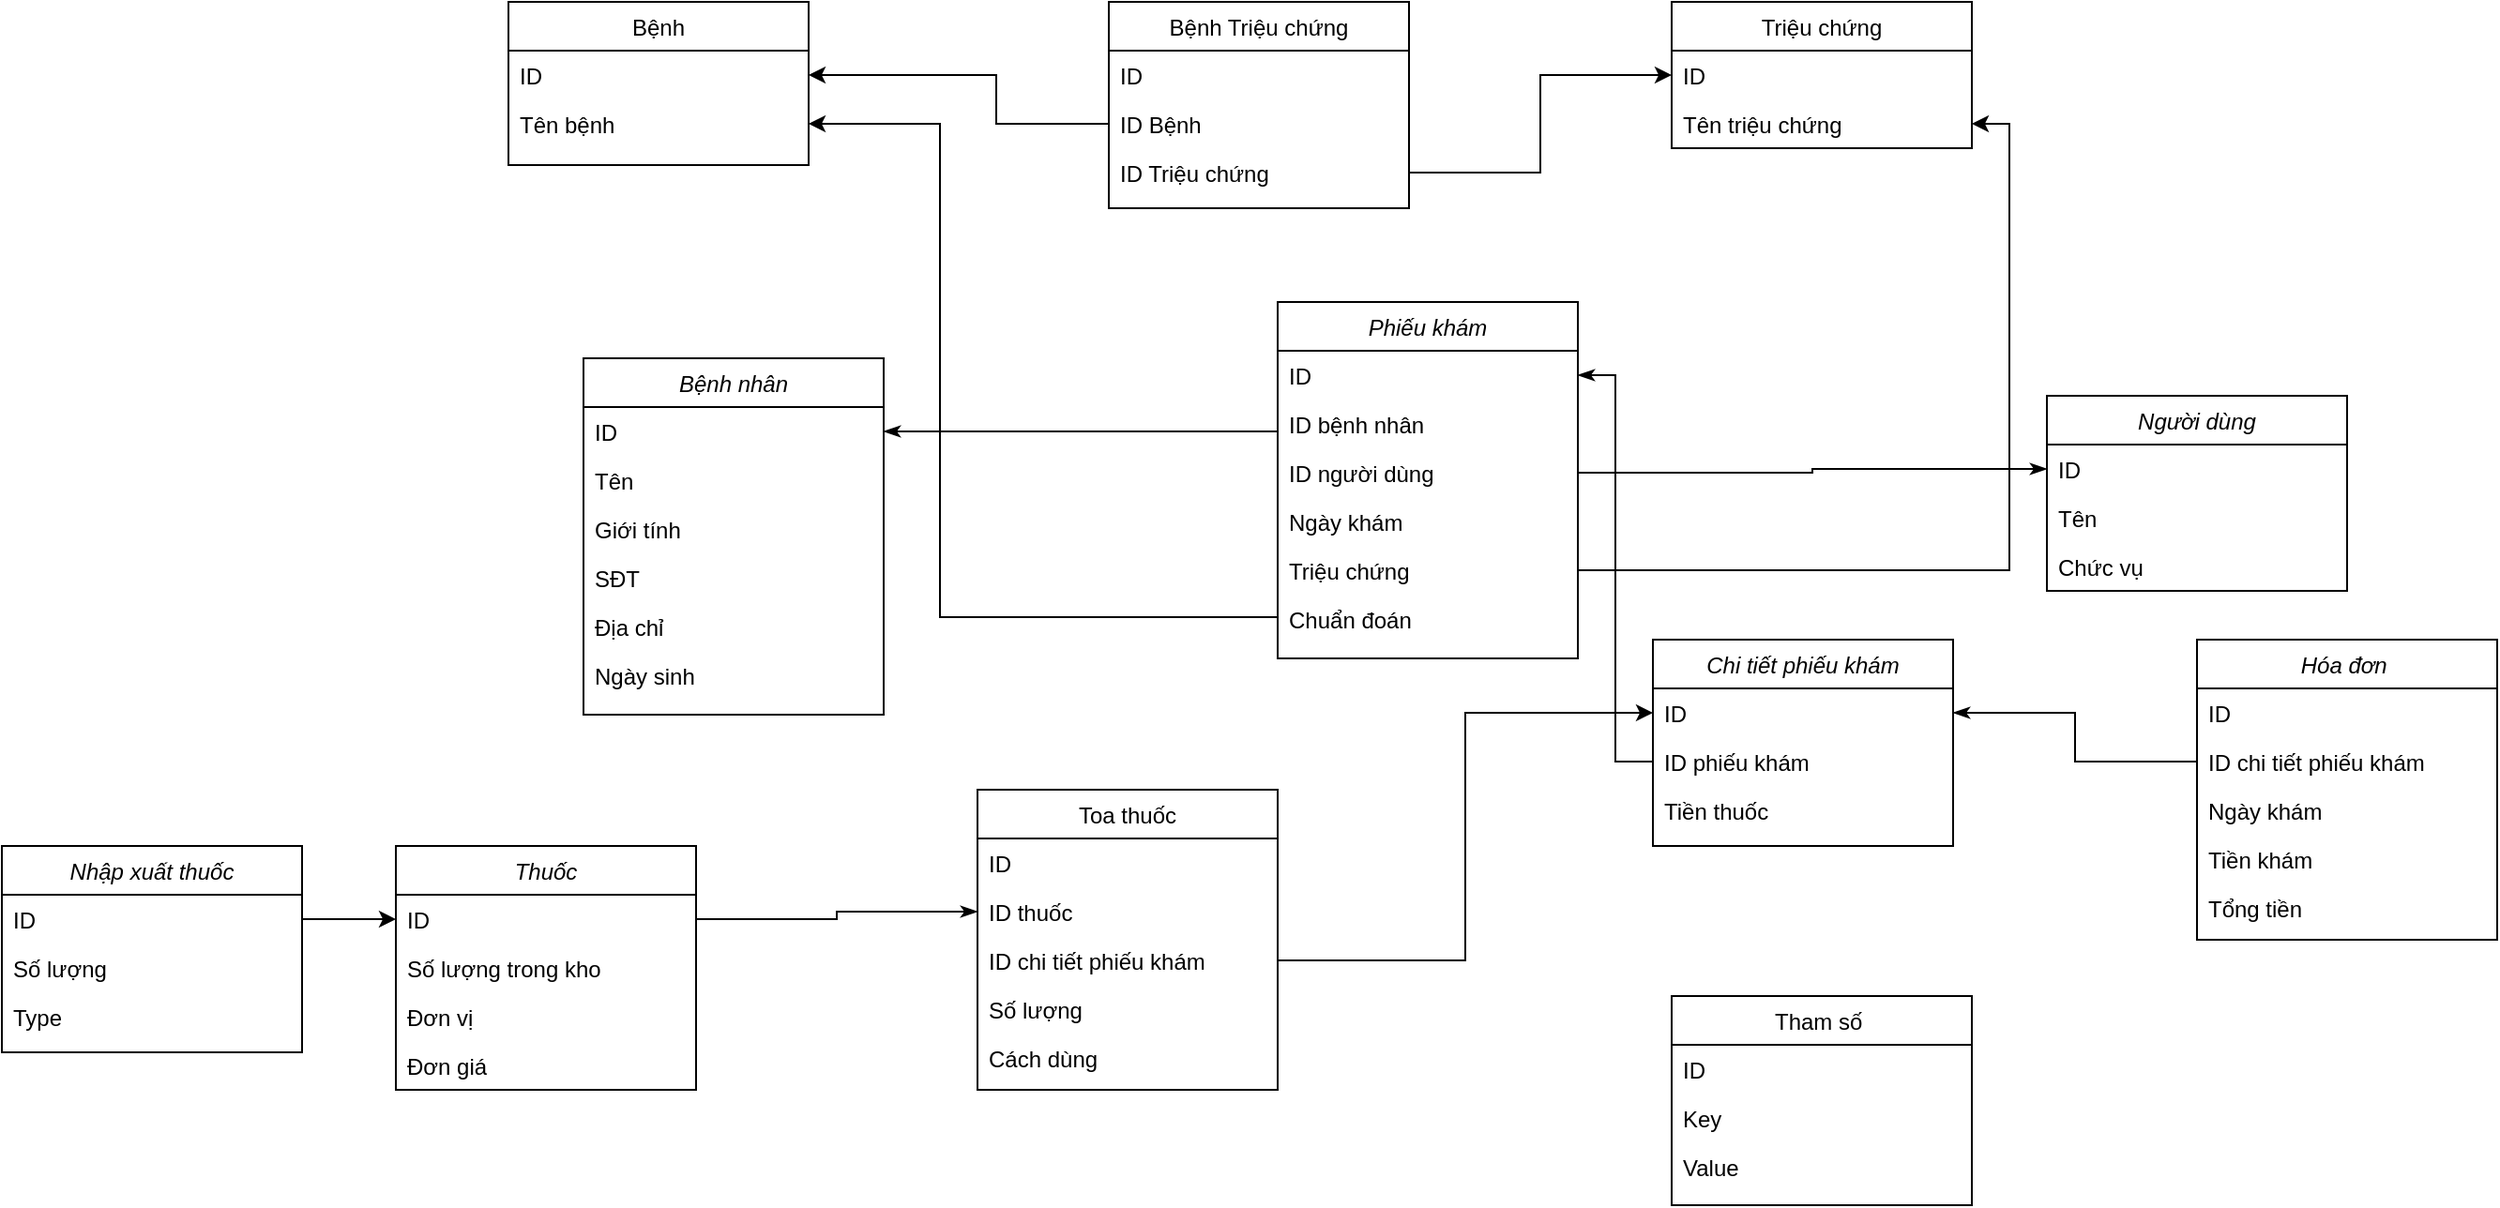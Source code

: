 <mxfile version="14.6.6" type="github">
  <diagram id="X7fT74f1FsQ2Q8ba4AYr" name="Page-1">
    <mxGraphModel dx="868" dy="520" grid="1" gridSize="10" guides="1" tooltips="1" connect="1" arrows="1" fold="1" page="1" pageScale="1" pageWidth="850" pageHeight="1100" math="0" shadow="0">
      <root>
        <mxCell id="0" />
        <mxCell id="1" parent="0" />
        <mxCell id="lomoKRlufdZOB_DxdR3q-1" value="Bệnh" style="swimlane;fontStyle=0;align=center;verticalAlign=top;childLayout=stackLayout;horizontal=1;startSize=26;horizontalStack=0;resizeParent=1;resizeLast=0;collapsible=1;marginBottom=0;rounded=0;shadow=0;strokeWidth=1;" parent="1" vertex="1">
          <mxGeometry x="690" y="160" width="160" height="87" as="geometry">
            <mxRectangle x="130" y="380" width="160" height="26" as="alternateBounds" />
          </mxGeometry>
        </mxCell>
        <mxCell id="lomoKRlufdZOB_DxdR3q-2" value="ID" style="text;align=left;verticalAlign=top;spacingLeft=4;spacingRight=4;overflow=hidden;rotatable=0;points=[[0,0.5],[1,0.5]];portConstraint=eastwest;" parent="lomoKRlufdZOB_DxdR3q-1" vertex="1">
          <mxGeometry y="26" width="160" height="26" as="geometry" />
        </mxCell>
        <mxCell id="lomoKRlufdZOB_DxdR3q-3" value="Tên bệnh" style="text;align=left;verticalAlign=top;spacingLeft=4;spacingRight=4;overflow=hidden;rotatable=0;points=[[0,0.5],[1,0.5]];portConstraint=eastwest;rounded=0;shadow=0;html=0;" parent="lomoKRlufdZOB_DxdR3q-1" vertex="1">
          <mxGeometry y="52" width="160" height="26" as="geometry" />
        </mxCell>
        <mxCell id="lomoKRlufdZOB_DxdR3q-4" value="Triệu chứng" style="swimlane;fontStyle=0;align=center;verticalAlign=top;childLayout=stackLayout;horizontal=1;startSize=26;horizontalStack=0;resizeParent=1;resizeLast=0;collapsible=1;marginBottom=0;rounded=0;shadow=0;strokeWidth=1;" parent="1" vertex="1">
          <mxGeometry x="1310" y="160" width="160" height="78" as="geometry">
            <mxRectangle x="550" y="140" width="160" height="26" as="alternateBounds" />
          </mxGeometry>
        </mxCell>
        <mxCell id="lomoKRlufdZOB_DxdR3q-5" value="ID" style="text;align=left;verticalAlign=top;spacingLeft=4;spacingRight=4;overflow=hidden;rotatable=0;points=[[0,0.5],[1,0.5]];portConstraint=eastwest;" parent="lomoKRlufdZOB_DxdR3q-4" vertex="1">
          <mxGeometry y="26" width="160" height="26" as="geometry" />
        </mxCell>
        <mxCell id="lomoKRlufdZOB_DxdR3q-6" value="Tên triệu chứng" style="text;align=left;verticalAlign=top;spacingLeft=4;spacingRight=4;overflow=hidden;rotatable=0;points=[[0,0.5],[1,0.5]];portConstraint=eastwest;rounded=0;shadow=0;html=0;" parent="lomoKRlufdZOB_DxdR3q-4" vertex="1">
          <mxGeometry y="52" width="160" height="26" as="geometry" />
        </mxCell>
        <mxCell id="lomoKRlufdZOB_DxdR3q-7" value="Bệnh nhân" style="swimlane;fontStyle=2;align=center;verticalAlign=top;childLayout=stackLayout;horizontal=1;startSize=26;horizontalStack=0;resizeParent=1;resizeLast=0;collapsible=1;marginBottom=0;rounded=0;shadow=0;strokeWidth=1;" parent="1" vertex="1">
          <mxGeometry x="730" y="350" width="160" height="190" as="geometry">
            <mxRectangle x="230" y="140" width="160" height="26" as="alternateBounds" />
          </mxGeometry>
        </mxCell>
        <mxCell id="lomoKRlufdZOB_DxdR3q-8" value="ID" style="text;align=left;verticalAlign=top;spacingLeft=4;spacingRight=4;overflow=hidden;rotatable=0;points=[[0,0.5],[1,0.5]];portConstraint=eastwest;" parent="lomoKRlufdZOB_DxdR3q-7" vertex="1">
          <mxGeometry y="26" width="160" height="26" as="geometry" />
        </mxCell>
        <mxCell id="lomoKRlufdZOB_DxdR3q-9" value="Tên" style="text;align=left;verticalAlign=top;spacingLeft=4;spacingRight=4;overflow=hidden;rotatable=0;points=[[0,0.5],[1,0.5]];portConstraint=eastwest;rounded=0;shadow=0;html=0;" parent="lomoKRlufdZOB_DxdR3q-7" vertex="1">
          <mxGeometry y="52" width="160" height="26" as="geometry" />
        </mxCell>
        <mxCell id="lomoKRlufdZOB_DxdR3q-10" value="Giới tính" style="text;align=left;verticalAlign=top;spacingLeft=4;spacingRight=4;overflow=hidden;rotatable=0;points=[[0,0.5],[1,0.5]];portConstraint=eastwest;rounded=0;shadow=0;html=0;" parent="lomoKRlufdZOB_DxdR3q-7" vertex="1">
          <mxGeometry y="78" width="160" height="26" as="geometry" />
        </mxCell>
        <mxCell id="lomoKRlufdZOB_DxdR3q-11" value="SĐT" style="text;align=left;verticalAlign=top;spacingLeft=4;spacingRight=4;overflow=hidden;rotatable=0;points=[[0,0.5],[1,0.5]];portConstraint=eastwest;" parent="lomoKRlufdZOB_DxdR3q-7" vertex="1">
          <mxGeometry y="104" width="160" height="26" as="geometry" />
        </mxCell>
        <mxCell id="lomoKRlufdZOB_DxdR3q-12" value="Địa chỉ" style="text;align=left;verticalAlign=top;spacingLeft=4;spacingRight=4;overflow=hidden;rotatable=0;points=[[0,0.5],[1,0.5]];portConstraint=eastwest;" parent="lomoKRlufdZOB_DxdR3q-7" vertex="1">
          <mxGeometry y="130" width="160" height="26" as="geometry" />
        </mxCell>
        <mxCell id="lomoKRlufdZOB_DxdR3q-13" value="Ngày sinh" style="text;align=left;verticalAlign=top;spacingLeft=4;spacingRight=4;overflow=hidden;rotatable=0;points=[[0,0.5],[1,0.5]];portConstraint=eastwest;" parent="lomoKRlufdZOB_DxdR3q-7" vertex="1">
          <mxGeometry y="156" width="160" height="26" as="geometry" />
        </mxCell>
        <mxCell id="lomoKRlufdZOB_DxdR3q-14" value="Phiếu khám" style="swimlane;fontStyle=2;align=center;verticalAlign=top;childLayout=stackLayout;horizontal=1;startSize=26;horizontalStack=0;resizeParent=1;resizeLast=0;collapsible=1;marginBottom=0;rounded=0;shadow=0;strokeWidth=1;" parent="1" vertex="1">
          <mxGeometry x="1100" y="320" width="160" height="190" as="geometry">
            <mxRectangle x="230" y="140" width="160" height="26" as="alternateBounds" />
          </mxGeometry>
        </mxCell>
        <mxCell id="lomoKRlufdZOB_DxdR3q-15" value="ID" style="text;align=left;verticalAlign=top;spacingLeft=4;spacingRight=4;overflow=hidden;rotatable=0;points=[[0,0.5],[1,0.5]];portConstraint=eastwest;" parent="lomoKRlufdZOB_DxdR3q-14" vertex="1">
          <mxGeometry y="26" width="160" height="26" as="geometry" />
        </mxCell>
        <mxCell id="lomoKRlufdZOB_DxdR3q-16" value="ID bệnh nhân" style="text;align=left;verticalAlign=top;spacingLeft=4;spacingRight=4;overflow=hidden;rotatable=0;points=[[0,0.5],[1,0.5]];portConstraint=eastwest;rounded=0;shadow=0;html=0;" parent="lomoKRlufdZOB_DxdR3q-14" vertex="1">
          <mxGeometry y="52" width="160" height="26" as="geometry" />
        </mxCell>
        <mxCell id="lomoKRlufdZOB_DxdR3q-17" value="ID người dùng" style="text;align=left;verticalAlign=top;spacingLeft=4;spacingRight=4;overflow=hidden;rotatable=0;points=[[0,0.5],[1,0.5]];portConstraint=eastwest;rounded=0;shadow=0;html=0;" parent="lomoKRlufdZOB_DxdR3q-14" vertex="1">
          <mxGeometry y="78" width="160" height="26" as="geometry" />
        </mxCell>
        <mxCell id="lomoKRlufdZOB_DxdR3q-18" value="Ngày khám" style="text;align=left;verticalAlign=top;spacingLeft=4;spacingRight=4;overflow=hidden;rotatable=0;points=[[0,0.5],[1,0.5]];portConstraint=eastwest;" parent="lomoKRlufdZOB_DxdR3q-14" vertex="1">
          <mxGeometry y="104" width="160" height="26" as="geometry" />
        </mxCell>
        <mxCell id="lomoKRlufdZOB_DxdR3q-19" value="Triệu chứng" style="text;align=left;verticalAlign=top;spacingLeft=4;spacingRight=4;overflow=hidden;rotatable=0;points=[[0,0.5],[1,0.5]];portConstraint=eastwest;" parent="lomoKRlufdZOB_DxdR3q-14" vertex="1">
          <mxGeometry y="130" width="160" height="26" as="geometry" />
        </mxCell>
        <mxCell id="lomoKRlufdZOB_DxdR3q-20" value="Chuẩn đoán" style="text;align=left;verticalAlign=top;spacingLeft=4;spacingRight=4;overflow=hidden;rotatable=0;points=[[0,0.5],[1,0.5]];portConstraint=eastwest;" parent="lomoKRlufdZOB_DxdR3q-14" vertex="1">
          <mxGeometry y="156" width="160" height="24" as="geometry" />
        </mxCell>
        <mxCell id="lomoKRlufdZOB_DxdR3q-21" value="Người dùng" style="swimlane;fontStyle=2;align=center;verticalAlign=top;childLayout=stackLayout;horizontal=1;startSize=26;horizontalStack=0;resizeParent=1;resizeLast=0;collapsible=1;marginBottom=0;rounded=0;shadow=0;strokeWidth=1;" parent="1" vertex="1">
          <mxGeometry x="1510" y="370" width="160" height="104" as="geometry">
            <mxRectangle x="230" y="140" width="160" height="26" as="alternateBounds" />
          </mxGeometry>
        </mxCell>
        <mxCell id="lomoKRlufdZOB_DxdR3q-22" value="ID" style="text;align=left;verticalAlign=top;spacingLeft=4;spacingRight=4;overflow=hidden;rotatable=0;points=[[0,0.5],[1,0.5]];portConstraint=eastwest;" parent="lomoKRlufdZOB_DxdR3q-21" vertex="1">
          <mxGeometry y="26" width="160" height="26" as="geometry" />
        </mxCell>
        <mxCell id="lomoKRlufdZOB_DxdR3q-23" value="Tên" style="text;align=left;verticalAlign=top;spacingLeft=4;spacingRight=4;overflow=hidden;rotatable=0;points=[[0,0.5],[1,0.5]];portConstraint=eastwest;rounded=0;shadow=0;html=0;" parent="lomoKRlufdZOB_DxdR3q-21" vertex="1">
          <mxGeometry y="52" width="160" height="26" as="geometry" />
        </mxCell>
        <mxCell id="lomoKRlufdZOB_DxdR3q-24" value="Chức vụ" style="text;align=left;verticalAlign=top;spacingLeft=4;spacingRight=4;overflow=hidden;rotatable=0;points=[[0,0.5],[1,0.5]];portConstraint=eastwest;rounded=0;shadow=0;html=0;" parent="lomoKRlufdZOB_DxdR3q-21" vertex="1">
          <mxGeometry y="78" width="160" height="26" as="geometry" />
        </mxCell>
        <mxCell id="lomoKRlufdZOB_DxdR3q-25" value="Toa thuốc" style="swimlane;fontStyle=0;align=center;verticalAlign=top;childLayout=stackLayout;horizontal=1;startSize=26;horizontalStack=0;resizeParent=1;resizeLast=0;collapsible=1;marginBottom=0;rounded=0;shadow=0;strokeWidth=1;" parent="1" vertex="1">
          <mxGeometry x="940" y="580" width="160" height="160" as="geometry">
            <mxRectangle x="130" y="380" width="160" height="26" as="alternateBounds" />
          </mxGeometry>
        </mxCell>
        <mxCell id="lomoKRlufdZOB_DxdR3q-26" value="ID" style="text;align=left;verticalAlign=top;spacingLeft=4;spacingRight=4;overflow=hidden;rotatable=0;points=[[0,0.5],[1,0.5]];portConstraint=eastwest;" parent="lomoKRlufdZOB_DxdR3q-25" vertex="1">
          <mxGeometry y="26" width="160" height="26" as="geometry" />
        </mxCell>
        <mxCell id="lomoKRlufdZOB_DxdR3q-27" value="ID thuốc" style="text;align=left;verticalAlign=top;spacingLeft=4;spacingRight=4;overflow=hidden;rotatable=0;points=[[0,0.5],[1,0.5]];portConstraint=eastwest;rounded=0;shadow=0;html=0;" parent="lomoKRlufdZOB_DxdR3q-25" vertex="1">
          <mxGeometry y="52" width="160" height="26" as="geometry" />
        </mxCell>
        <mxCell id="lomoKRlufdZOB_DxdR3q-28" value="ID chi tiết phiếu khám" style="text;align=left;verticalAlign=top;spacingLeft=4;spacingRight=4;overflow=hidden;rotatable=0;points=[[0,0.5],[1,0.5]];portConstraint=eastwest;rounded=0;shadow=0;html=0;" parent="lomoKRlufdZOB_DxdR3q-25" vertex="1">
          <mxGeometry y="78" width="160" height="26" as="geometry" />
        </mxCell>
        <mxCell id="lomoKRlufdZOB_DxdR3q-29" value="Số lượng" style="text;align=left;verticalAlign=top;spacingLeft=4;spacingRight=4;overflow=hidden;rotatable=0;points=[[0,0.5],[1,0.5]];portConstraint=eastwest;rounded=0;shadow=0;html=0;" parent="lomoKRlufdZOB_DxdR3q-25" vertex="1">
          <mxGeometry y="104" width="160" height="26" as="geometry" />
        </mxCell>
        <mxCell id="lomoKRlufdZOB_DxdR3q-30" value="Cách dùng" style="text;align=left;verticalAlign=top;spacingLeft=4;spacingRight=4;overflow=hidden;rotatable=0;points=[[0,0.5],[1,0.5]];portConstraint=eastwest;rounded=0;shadow=0;html=0;" parent="lomoKRlufdZOB_DxdR3q-25" vertex="1">
          <mxGeometry y="130" width="160" height="26" as="geometry" />
        </mxCell>
        <mxCell id="lomoKRlufdZOB_DxdR3q-31" value="Bệnh Triệu chứng" style="swimlane;fontStyle=0;align=center;verticalAlign=top;childLayout=stackLayout;horizontal=1;startSize=26;horizontalStack=0;resizeParent=1;resizeLast=0;collapsible=1;marginBottom=0;rounded=0;shadow=0;strokeWidth=1;" parent="1" vertex="1">
          <mxGeometry x="1010" y="160" width="160" height="110" as="geometry">
            <mxRectangle x="130" y="380" width="160" height="26" as="alternateBounds" />
          </mxGeometry>
        </mxCell>
        <mxCell id="lomoKRlufdZOB_DxdR3q-32" value="ID" style="text;align=left;verticalAlign=top;spacingLeft=4;spacingRight=4;overflow=hidden;rotatable=0;points=[[0,0.5],[1,0.5]];portConstraint=eastwest;" parent="lomoKRlufdZOB_DxdR3q-31" vertex="1">
          <mxGeometry y="26" width="160" height="26" as="geometry" />
        </mxCell>
        <mxCell id="lomoKRlufdZOB_DxdR3q-33" value="ID Bệnh" style="text;align=left;verticalAlign=top;spacingLeft=4;spacingRight=4;overflow=hidden;rotatable=0;points=[[0,0.5],[1,0.5]];portConstraint=eastwest;rounded=0;shadow=0;html=0;" parent="lomoKRlufdZOB_DxdR3q-31" vertex="1">
          <mxGeometry y="52" width="160" height="26" as="geometry" />
        </mxCell>
        <mxCell id="lomoKRlufdZOB_DxdR3q-34" value="ID Triệu chứng" style="text;align=left;verticalAlign=top;spacingLeft=4;spacingRight=4;overflow=hidden;rotatable=0;points=[[0,0.5],[1,0.5]];portConstraint=eastwest;rounded=0;shadow=0;html=0;" parent="lomoKRlufdZOB_DxdR3q-31" vertex="1">
          <mxGeometry y="78" width="160" height="26" as="geometry" />
        </mxCell>
        <mxCell id="lomoKRlufdZOB_DxdR3q-35" style="edgeStyle=orthogonalEdgeStyle;rounded=0;orthogonalLoop=1;jettySize=auto;html=1;entryX=1;entryY=0.5;entryDx=0;entryDy=0;endArrow=classicThin;endFill=1;" parent="1" source="lomoKRlufdZOB_DxdR3q-16" target="lomoKRlufdZOB_DxdR3q-8" edge="1">
          <mxGeometry relative="1" as="geometry">
            <Array as="points">
              <mxPoint x="1050" y="389" />
              <mxPoint x="1050" y="389" />
            </Array>
          </mxGeometry>
        </mxCell>
        <mxCell id="lomoKRlufdZOB_DxdR3q-36" style="edgeStyle=orthogonalEdgeStyle;rounded=0;orthogonalLoop=1;jettySize=auto;html=1;entryX=0;entryY=0.5;entryDx=0;entryDy=0;endArrow=classicThin;endFill=1;" parent="1" source="lomoKRlufdZOB_DxdR3q-17" target="lomoKRlufdZOB_DxdR3q-22" edge="1">
          <mxGeometry relative="1" as="geometry" />
        </mxCell>
        <mxCell id="lomoKRlufdZOB_DxdR3q-37" value="Chi tiết phiếu khám" style="swimlane;fontStyle=2;align=center;verticalAlign=top;childLayout=stackLayout;horizontal=1;startSize=26;horizontalStack=0;resizeParent=1;resizeLast=0;collapsible=1;marginBottom=0;rounded=0;shadow=0;strokeWidth=1;" parent="1" vertex="1">
          <mxGeometry x="1300" y="500" width="160" height="110" as="geometry">
            <mxRectangle x="230" y="140" width="160" height="26" as="alternateBounds" />
          </mxGeometry>
        </mxCell>
        <mxCell id="lomoKRlufdZOB_DxdR3q-38" value="ID" style="text;align=left;verticalAlign=top;spacingLeft=4;spacingRight=4;overflow=hidden;rotatable=0;points=[[0,0.5],[1,0.5]];portConstraint=eastwest;" parent="lomoKRlufdZOB_DxdR3q-37" vertex="1">
          <mxGeometry y="26" width="160" height="26" as="geometry" />
        </mxCell>
        <mxCell id="lomoKRlufdZOB_DxdR3q-39" value="ID phiếu khám" style="text;align=left;verticalAlign=top;spacingLeft=4;spacingRight=4;overflow=hidden;rotatable=0;points=[[0,0.5],[1,0.5]];portConstraint=eastwest;rounded=0;shadow=0;html=0;" parent="lomoKRlufdZOB_DxdR3q-37" vertex="1">
          <mxGeometry y="52" width="160" height="26" as="geometry" />
        </mxCell>
        <mxCell id="lomoKRlufdZOB_DxdR3q-40" value="Tiền thuốc" style="text;align=left;verticalAlign=top;spacingLeft=4;spacingRight=4;overflow=hidden;rotatable=0;points=[[0,0.5],[1,0.5]];portConstraint=eastwest;" parent="lomoKRlufdZOB_DxdR3q-37" vertex="1">
          <mxGeometry y="78" width="160" height="26" as="geometry" />
        </mxCell>
        <mxCell id="lomoKRlufdZOB_DxdR3q-41" style="edgeStyle=orthogonalEdgeStyle;rounded=0;orthogonalLoop=1;jettySize=auto;html=1;entryX=1;entryY=0.5;entryDx=0;entryDy=0;endArrow=classicThin;endFill=1;exitX=0;exitY=0.5;exitDx=0;exitDy=0;" parent="1" source="lomoKRlufdZOB_DxdR3q-39" target="lomoKRlufdZOB_DxdR3q-15" edge="1">
          <mxGeometry relative="1" as="geometry" />
        </mxCell>
        <mxCell id="lomoKRlufdZOB_DxdR3q-42" value="Thuốc" style="swimlane;fontStyle=2;align=center;verticalAlign=top;childLayout=stackLayout;horizontal=1;startSize=26;horizontalStack=0;resizeParent=1;resizeLast=0;collapsible=1;marginBottom=0;rounded=0;shadow=0;strokeWidth=1;" parent="1" vertex="1">
          <mxGeometry x="630" y="610" width="160" height="130" as="geometry">
            <mxRectangle x="230" y="140" width="160" height="26" as="alternateBounds" />
          </mxGeometry>
        </mxCell>
        <mxCell id="lomoKRlufdZOB_DxdR3q-43" value="ID" style="text;align=left;verticalAlign=top;spacingLeft=4;spacingRight=4;overflow=hidden;rotatable=0;points=[[0,0.5],[1,0.5]];portConstraint=eastwest;" parent="lomoKRlufdZOB_DxdR3q-42" vertex="1">
          <mxGeometry y="26" width="160" height="26" as="geometry" />
        </mxCell>
        <mxCell id="lomoKRlufdZOB_DxdR3q-44" value="Số lượng trong kho" style="text;align=left;verticalAlign=top;spacingLeft=4;spacingRight=4;overflow=hidden;rotatable=0;points=[[0,0.5],[1,0.5]];portConstraint=eastwest;rounded=0;shadow=0;html=0;" parent="lomoKRlufdZOB_DxdR3q-42" vertex="1">
          <mxGeometry y="52" width="160" height="26" as="geometry" />
        </mxCell>
        <mxCell id="lomoKRlufdZOB_DxdR3q-45" value="Đơn vị" style="text;align=left;verticalAlign=top;spacingLeft=4;spacingRight=4;overflow=hidden;rotatable=0;points=[[0,0.5],[1,0.5]];portConstraint=eastwest;rounded=0;shadow=0;html=0;" parent="lomoKRlufdZOB_DxdR3q-42" vertex="1">
          <mxGeometry y="78" width="160" height="26" as="geometry" />
        </mxCell>
        <mxCell id="lomoKRlufdZOB_DxdR3q-46" value="Đơn giá" style="text;align=left;verticalAlign=top;spacingLeft=4;spacingRight=4;overflow=hidden;rotatable=0;points=[[0,0.5],[1,0.5]];portConstraint=eastwest;rounded=0;shadow=0;html=0;" parent="lomoKRlufdZOB_DxdR3q-42" vertex="1">
          <mxGeometry y="104" width="160" height="26" as="geometry" />
        </mxCell>
        <mxCell id="lomoKRlufdZOB_DxdR3q-47" style="edgeStyle=orthogonalEdgeStyle;rounded=0;orthogonalLoop=1;jettySize=auto;html=1;exitX=1;exitY=0.5;exitDx=0;exitDy=0;entryX=0;entryY=0.5;entryDx=0;entryDy=0;endArrow=classicThin;endFill=1;" parent="1" source="lomoKRlufdZOB_DxdR3q-43" target="lomoKRlufdZOB_DxdR3q-27" edge="1">
          <mxGeometry relative="1" as="geometry" />
        </mxCell>
        <mxCell id="lomoKRlufdZOB_DxdR3q-48" value="Hóa đơn " style="swimlane;fontStyle=2;align=center;verticalAlign=top;childLayout=stackLayout;horizontal=1;startSize=26;horizontalStack=0;resizeParent=1;resizeLast=0;collapsible=1;marginBottom=0;rounded=0;shadow=0;strokeWidth=1;" parent="1" vertex="1">
          <mxGeometry x="1590" y="500" width="160" height="160" as="geometry">
            <mxRectangle x="230" y="140" width="160" height="26" as="alternateBounds" />
          </mxGeometry>
        </mxCell>
        <mxCell id="lomoKRlufdZOB_DxdR3q-49" value="ID" style="text;align=left;verticalAlign=top;spacingLeft=4;spacingRight=4;overflow=hidden;rotatable=0;points=[[0,0.5],[1,0.5]];portConstraint=eastwest;" parent="lomoKRlufdZOB_DxdR3q-48" vertex="1">
          <mxGeometry y="26" width="160" height="26" as="geometry" />
        </mxCell>
        <mxCell id="lomoKRlufdZOB_DxdR3q-50" value="ID chi tiết phiếu khám" style="text;align=left;verticalAlign=top;spacingLeft=4;spacingRight=4;overflow=hidden;rotatable=0;points=[[0,0.5],[1,0.5]];portConstraint=eastwest;" parent="lomoKRlufdZOB_DxdR3q-48" vertex="1">
          <mxGeometry y="52" width="160" height="26" as="geometry" />
        </mxCell>
        <mxCell id="lomoKRlufdZOB_DxdR3q-51" value="Ngày khám" style="text;align=left;verticalAlign=top;spacingLeft=4;spacingRight=4;overflow=hidden;rotatable=0;points=[[0,0.5],[1,0.5]];portConstraint=eastwest;" parent="lomoKRlufdZOB_DxdR3q-48" vertex="1">
          <mxGeometry y="78" width="160" height="26" as="geometry" />
        </mxCell>
        <mxCell id="lomoKRlufdZOB_DxdR3q-52" value="Tiền khám" style="text;align=left;verticalAlign=top;spacingLeft=4;spacingRight=4;overflow=hidden;rotatable=0;points=[[0,0.5],[1,0.5]];portConstraint=eastwest;" parent="lomoKRlufdZOB_DxdR3q-48" vertex="1">
          <mxGeometry y="104" width="160" height="26" as="geometry" />
        </mxCell>
        <mxCell id="lomoKRlufdZOB_DxdR3q-53" value="Tổng tiền" style="text;align=left;verticalAlign=top;spacingLeft=4;spacingRight=4;overflow=hidden;rotatable=0;points=[[0,0.5],[1,0.5]];portConstraint=eastwest;" parent="lomoKRlufdZOB_DxdR3q-48" vertex="1">
          <mxGeometry y="130" width="160" height="26" as="geometry" />
        </mxCell>
        <mxCell id="lomoKRlufdZOB_DxdR3q-54" style="edgeStyle=orthogonalEdgeStyle;rounded=0;orthogonalLoop=1;jettySize=auto;html=1;entryX=1;entryY=0.5;entryDx=0;entryDy=0;endArrow=classicThin;endFill=1;exitX=0;exitY=0.5;exitDx=0;exitDy=0;" parent="1" source="lomoKRlufdZOB_DxdR3q-50" target="lomoKRlufdZOB_DxdR3q-38" edge="1">
          <mxGeometry relative="1" as="geometry" />
        </mxCell>
        <mxCell id="lomoKRlufdZOB_DxdR3q-55" value="Tham số " style="swimlane;fontStyle=0;align=center;verticalAlign=top;childLayout=stackLayout;horizontal=1;startSize=26;horizontalStack=0;resizeParent=1;resizeLast=0;collapsible=1;marginBottom=0;rounded=0;shadow=0;strokeWidth=1;" parent="1" vertex="1">
          <mxGeometry x="1310" y="690" width="160" height="111.5" as="geometry">
            <mxRectangle x="550" y="140" width="160" height="26" as="alternateBounds" />
          </mxGeometry>
        </mxCell>
        <mxCell id="lomoKRlufdZOB_DxdR3q-56" value="ID" style="text;align=left;verticalAlign=top;spacingLeft=4;spacingRight=4;overflow=hidden;rotatable=0;points=[[0,0.5],[1,0.5]];portConstraint=eastwest;" parent="lomoKRlufdZOB_DxdR3q-55" vertex="1">
          <mxGeometry y="26" width="160" height="26" as="geometry" />
        </mxCell>
        <mxCell id="lomoKRlufdZOB_DxdR3q-57" value="Key" style="text;align=left;verticalAlign=top;spacingLeft=4;spacingRight=4;overflow=hidden;rotatable=0;points=[[0,0.5],[1,0.5]];portConstraint=eastwest;rounded=0;shadow=0;html=0;" parent="lomoKRlufdZOB_DxdR3q-55" vertex="1">
          <mxGeometry y="52" width="160" height="26" as="geometry" />
        </mxCell>
        <mxCell id="lomoKRlufdZOB_DxdR3q-58" value="Value" style="text;align=left;verticalAlign=top;spacingLeft=4;spacingRight=4;overflow=hidden;rotatable=0;points=[[0,0.5],[1,0.5]];portConstraint=eastwest;rounded=0;shadow=0;html=0;" parent="lomoKRlufdZOB_DxdR3q-55" vertex="1">
          <mxGeometry y="78" width="160" height="26" as="geometry" />
        </mxCell>
        <mxCell id="lomoKRlufdZOB_DxdR3q-59" style="edgeStyle=orthogonalEdgeStyle;rounded=0;orthogonalLoop=1;jettySize=auto;html=1;entryX=0;entryY=0.5;entryDx=0;entryDy=0;" parent="1" source="lomoKRlufdZOB_DxdR3q-28" target="lomoKRlufdZOB_DxdR3q-38" edge="1">
          <mxGeometry relative="1" as="geometry" />
        </mxCell>
        <mxCell id="lomoKRlufdZOB_DxdR3q-60" style="edgeStyle=orthogonalEdgeStyle;rounded=0;orthogonalLoop=1;jettySize=auto;html=1;" parent="1" source="lomoKRlufdZOB_DxdR3q-34" target="lomoKRlufdZOB_DxdR3q-5" edge="1">
          <mxGeometry relative="1" as="geometry" />
        </mxCell>
        <mxCell id="lomoKRlufdZOB_DxdR3q-61" style="edgeStyle=orthogonalEdgeStyle;rounded=0;orthogonalLoop=1;jettySize=auto;html=1;entryX=1;entryY=0.5;entryDx=0;entryDy=0;" parent="1" source="lomoKRlufdZOB_DxdR3q-33" target="lomoKRlufdZOB_DxdR3q-2" edge="1">
          <mxGeometry relative="1" as="geometry">
            <Array as="points">
              <mxPoint x="950" y="225" />
              <mxPoint x="950" y="199" />
            </Array>
          </mxGeometry>
        </mxCell>
        <mxCell id="lomoKRlufdZOB_DxdR3q-62" value="Nhập xuất thuốc" style="swimlane;fontStyle=2;align=center;verticalAlign=top;childLayout=stackLayout;horizontal=1;startSize=26;horizontalStack=0;resizeParent=1;resizeLast=0;collapsible=1;marginBottom=0;rounded=0;shadow=0;strokeWidth=1;" parent="1" vertex="1">
          <mxGeometry x="420" y="610" width="160" height="110" as="geometry">
            <mxRectangle x="230" y="140" width="160" height="26" as="alternateBounds" />
          </mxGeometry>
        </mxCell>
        <mxCell id="lomoKRlufdZOB_DxdR3q-63" value="ID" style="text;align=left;verticalAlign=top;spacingLeft=4;spacingRight=4;overflow=hidden;rotatable=0;points=[[0,0.5],[1,0.5]];portConstraint=eastwest;rounded=0;shadow=0;html=0;" parent="lomoKRlufdZOB_DxdR3q-62" vertex="1">
          <mxGeometry y="26" width="160" height="26" as="geometry" />
        </mxCell>
        <mxCell id="lomoKRlufdZOB_DxdR3q-64" value="Số lượng" style="text;align=left;verticalAlign=top;spacingLeft=4;spacingRight=4;overflow=hidden;rotatable=0;points=[[0,0.5],[1,0.5]];portConstraint=eastwest;" parent="lomoKRlufdZOB_DxdR3q-62" vertex="1">
          <mxGeometry y="52" width="160" height="26" as="geometry" />
        </mxCell>
        <mxCell id="lomoKRlufdZOB_DxdR3q-65" value="Type" style="text;align=left;verticalAlign=top;spacingLeft=4;spacingRight=4;overflow=hidden;rotatable=0;points=[[0,0.5],[1,0.5]];portConstraint=eastwest;rounded=0;shadow=0;html=0;" parent="lomoKRlufdZOB_DxdR3q-62" vertex="1">
          <mxGeometry y="78" width="160" height="26" as="geometry" />
        </mxCell>
        <mxCell id="lomoKRlufdZOB_DxdR3q-66" style="edgeStyle=orthogonalEdgeStyle;rounded=0;orthogonalLoop=1;jettySize=auto;html=1;exitX=1;exitY=0.5;exitDx=0;exitDy=0;entryX=0;entryY=0.5;entryDx=0;entryDy=0;" parent="1" source="lomoKRlufdZOB_DxdR3q-63" target="lomoKRlufdZOB_DxdR3q-43" edge="1">
          <mxGeometry relative="1" as="geometry" />
        </mxCell>
        <mxCell id="lomoKRlufdZOB_DxdR3q-67" style="edgeStyle=orthogonalEdgeStyle;rounded=0;orthogonalLoop=1;jettySize=auto;html=1;entryX=1;entryY=0.5;entryDx=0;entryDy=0;" parent="1" source="lomoKRlufdZOB_DxdR3q-19" target="lomoKRlufdZOB_DxdR3q-6" edge="1">
          <mxGeometry relative="1" as="geometry" />
        </mxCell>
        <mxCell id="lomoKRlufdZOB_DxdR3q-68" style="edgeStyle=orthogonalEdgeStyle;rounded=0;orthogonalLoop=1;jettySize=auto;html=1;entryX=1;entryY=0.5;entryDx=0;entryDy=0;" parent="1" source="lomoKRlufdZOB_DxdR3q-20" target="lomoKRlufdZOB_DxdR3q-3" edge="1">
          <mxGeometry relative="1" as="geometry">
            <Array as="points">
              <mxPoint x="920" y="488" />
              <mxPoint x="920" y="225" />
            </Array>
          </mxGeometry>
        </mxCell>
      </root>
    </mxGraphModel>
  </diagram>
</mxfile>
